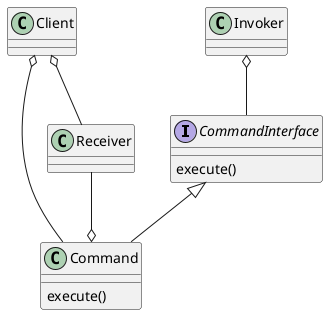 @startuml 


interface CommandInterface{
    {method}execute()
}

class Command{
    {method}execute()
}


CommandInterface <|-- Command

Client o-- Command
Client  o-- Receiver
Receiver --o Command


Invoker o-- CommandInterface

@enduml